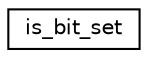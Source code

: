 digraph "Graphical Class Hierarchy"
{
  edge [fontname="Helvetica",fontsize="10",labelfontname="Helvetica",labelfontsize="10"];
  node [fontname="Helvetica",fontsize="10",shape=record];
  rankdir="LR";
  Node0 [label="is_bit_set",height=0.2,width=0.4,color="black", fillcolor="white", style="filled",URL="$structis__bit__set.html"];
}

